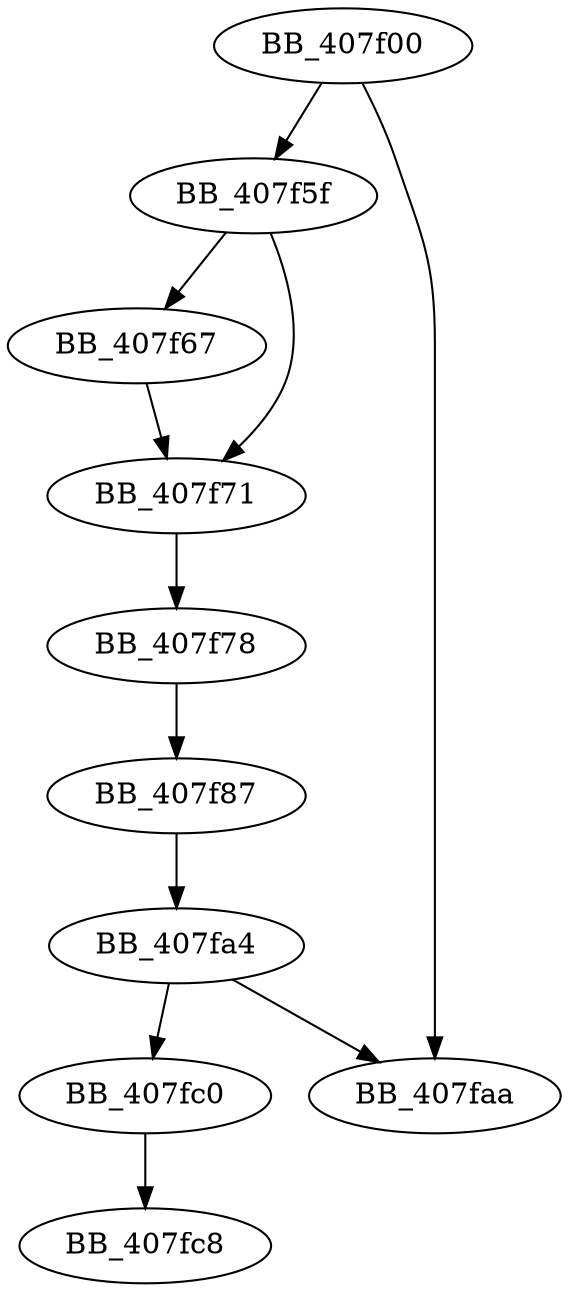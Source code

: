 DiGraph sub_407F00{
BB_407f00->BB_407f5f
BB_407f00->BB_407faa
BB_407f5f->BB_407f67
BB_407f5f->BB_407f71
BB_407f67->BB_407f71
BB_407f71->BB_407f78
BB_407f78->BB_407f87
BB_407f87->BB_407fa4
BB_407fa4->BB_407faa
BB_407fa4->BB_407fc0
BB_407fc0->BB_407fc8
}
